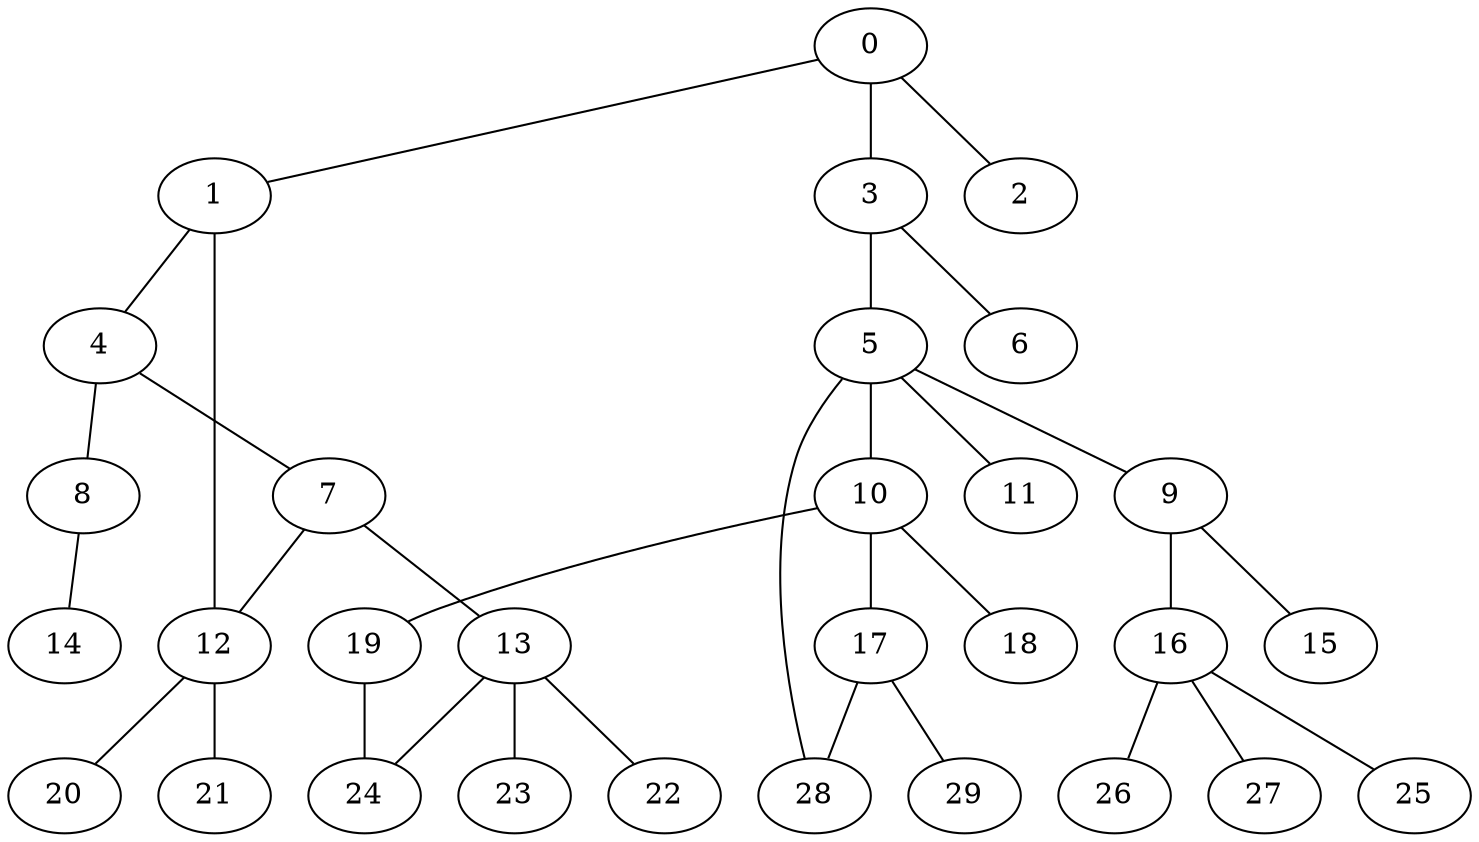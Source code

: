 
graph graphname {
    0 -- 1
0 -- 2
0 -- 3
1 -- 4
1 -- 12
3 -- 5
3 -- 6
4 -- 8
4 -- 7
5 -- 11
5 -- 9
5 -- 10
5 -- 28
7 -- 12
7 -- 13
8 -- 14
9 -- 16
9 -- 15
10 -- 17
10 -- 18
10 -- 19
12 -- 20
12 -- 21
13 -- 24
13 -- 23
13 -- 22
16 -- 26
16 -- 27
16 -- 25
17 -- 28
17 -- 29
19 -- 24

}
